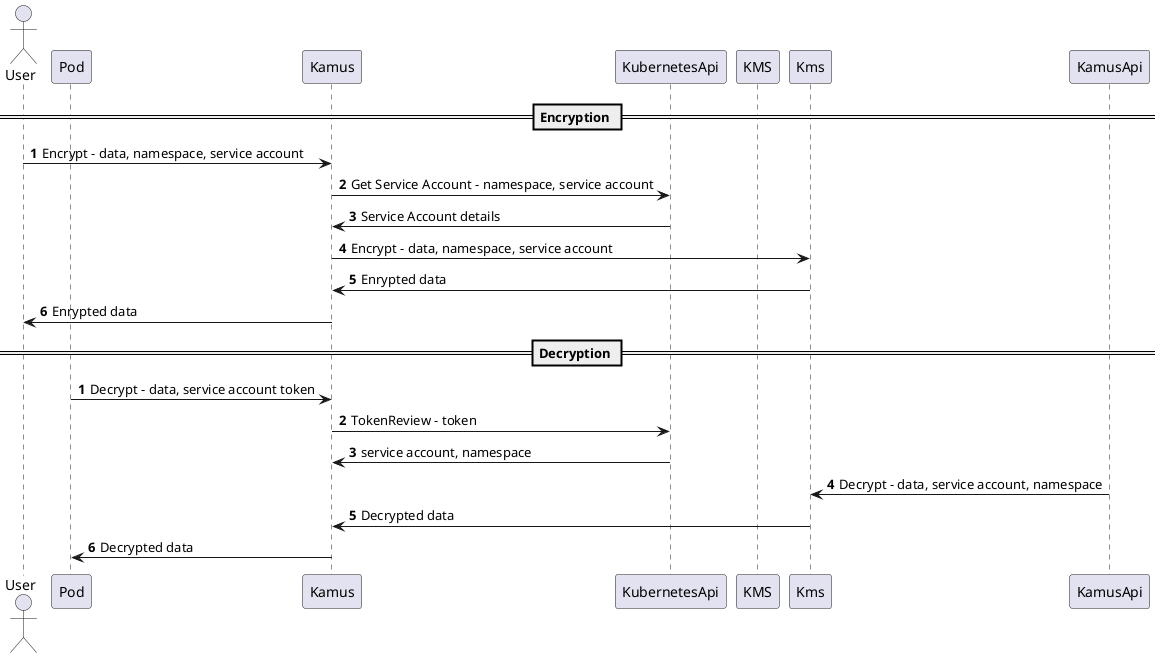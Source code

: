 @startuml

actor User 
participant Pod
participant Kamus
participant KubernetesApi
participant KMS

== Encryption ==

autonumber
User -> Kamus: Encrypt - data, namespace, service account
Kamus -> KubernetesApi: Get Service Account - namespace, service account
KubernetesApi -> Kamus: Service Account details
Kamus -> Kms: Encrypt - data, namespace, service account
Kms -> Kamus: Enrypted data
Kamus -> User: Enrypted data

== Decryption ==
autonumber 1
Pod -> Kamus: Decrypt - data, service account token
Kamus -> KubernetesApi: TokenReview - token
KubernetesApi -> Kamus: service account, namespace
KamusApi -> Kms: Decrypt - data, service account, namespace
Kms -> Kamus: Decrypted data
Kamus -> Pod: Decrypted data

@enduml